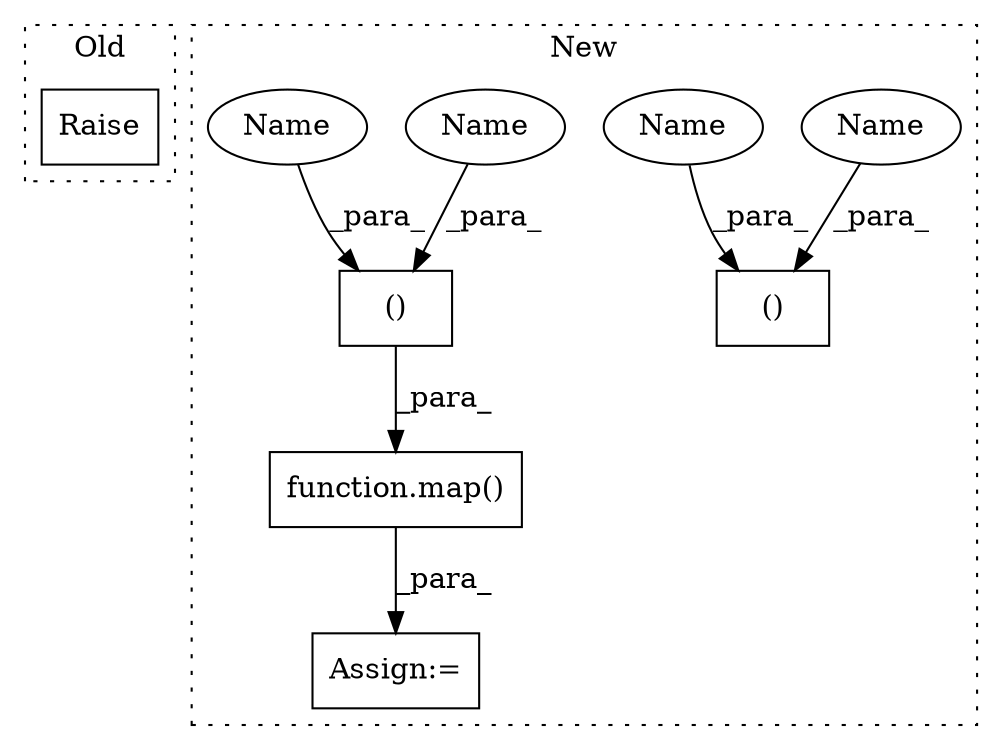 digraph G {
subgraph cluster0 {
1 [label="Raise" a="91" s="477" l="6" shape="box"];
label = "Old";
style="dotted";
}
subgraph cluster1 {
2 [label="function.map()" a="75" s="575,614" l="4,1" shape="box"];
3 [label="Assign:=" a="68" s="566" l="9" shape="box"];
4 [label="()" a="54" s="607" l="6" shape="box"];
5 [label="()" a="54" s="566" l="6" shape="box"];
6 [label="Name" a="87" s="609" l="1" shape="ellipse"];
7 [label="Name" a="87" s="568" l="1" shape="ellipse"];
8 [label="Name" a="87" s="565" l="1" shape="ellipse"];
9 [label="Name" a="87" s="606" l="1" shape="ellipse"];
label = "New";
style="dotted";
}
2 -> 3 [label="_para_"];
4 -> 2 [label="_para_"];
6 -> 4 [label="_para_"];
7 -> 5 [label="_para_"];
8 -> 5 [label="_para_"];
9 -> 4 [label="_para_"];
}